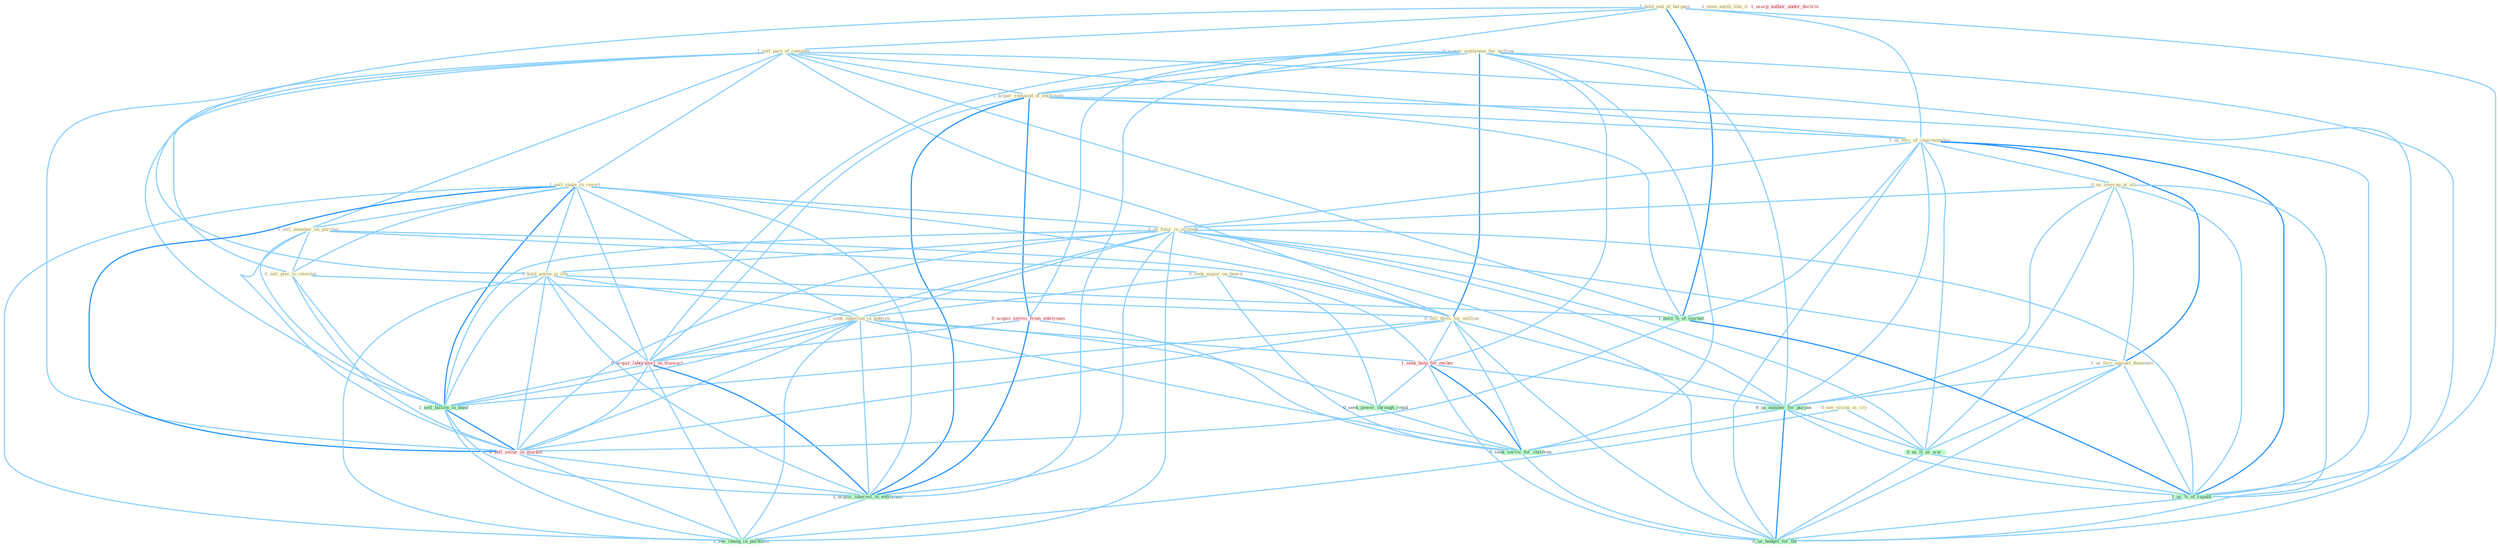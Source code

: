 Graph G{ 
    node
    [shape=polygon,style=filled,width=.5,height=.06,color="#BDFCC9",fixedsize=true,fontsize=4,
    fontcolor="#2f4f4f"];
    {node
    [color="#ffffe0", fontcolor="#8b7d6b"] "1_hold_end_of_bargain " "0_acquir_entitynam_for_million " "1_sell_part_of_compani " "1_sell_stake_in_resort " "1_acquir_remaind_of_entitynam " "0_sell_member_on_purchas " "0_sell_piec_to_investor " "0_sell_divis_for_million " "1_us_forc_of_chairmanship " "0_see_vision_as_cry " "0_us_leverag_at_all " "0_seek_major_on_board " "1_seen_anyth_like_it " "0_us_futur_in_strategi " "1_us_forc_against_demonstr " "1_hold_anyon_in_life " "1_seek_opportun_in_publish "}
{node [color="#fff0f5", fontcolor="#b22222"] "1_seek_help_for_owner " "0_acquir_servic_from_entitynam " "0_acquir_laboratori_in_transact " "1_usurp_author_under_doctrin " "0_sell_secur_in_market "}
edge [color="#B0E2FF"];

	"1_hold_end_of_bargain " -- "1_sell_part_of_compani " [w="1", color="#87cefa" ];
	"1_hold_end_of_bargain " -- "1_acquir_remaind_of_entitynam " [w="1", color="#87cefa" ];
	"1_hold_end_of_bargain " -- "1_us_forc_of_chairmanship " [w="1", color="#87cefa" ];
	"1_hold_end_of_bargain " -- "1_hold_anyon_in_life " [w="1", color="#87cefa" ];
	"1_hold_end_of_bargain " -- "1_hold_%_of_market " [w="2", color="#1e90ff" , len=0.8];
	"1_hold_end_of_bargain " -- "1_us_%_of_capabl " [w="1", color="#87cefa" ];
	"0_acquir_entitynam_for_million " -- "1_acquir_remaind_of_entitynam " [w="1", color="#87cefa" ];
	"0_acquir_entitynam_for_million " -- "0_sell_divis_for_million " [w="2", color="#1e90ff" , len=0.8];
	"0_acquir_entitynam_for_million " -- "1_seek_help_for_owner " [w="1", color="#87cefa" ];
	"0_acquir_entitynam_for_million " -- "0_acquir_servic_from_entitynam " [w="1", color="#87cefa" ];
	"0_acquir_entitynam_for_million " -- "0_us_number_for_purpos " [w="1", color="#87cefa" ];
	"0_acquir_entitynam_for_million " -- "0_acquir_laboratori_in_transact " [w="1", color="#87cefa" ];
	"0_acquir_entitynam_for_million " -- "1_acquir_interest_in_entitynam " [w="1", color="#87cefa" ];
	"0_acquir_entitynam_for_million " -- "0_seek_servic_for_children " [w="1", color="#87cefa" ];
	"0_acquir_entitynam_for_million " -- "0_us_budget_for_thi " [w="1", color="#87cefa" ];
	"1_sell_part_of_compani " -- "1_sell_stake_in_resort " [w="1", color="#87cefa" ];
	"1_sell_part_of_compani " -- "1_acquir_remaind_of_entitynam " [w="1", color="#87cefa" ];
	"1_sell_part_of_compani " -- "0_sell_member_on_purchas " [w="1", color="#87cefa" ];
	"1_sell_part_of_compani " -- "0_sell_piec_to_investor " [w="1", color="#87cefa" ];
	"1_sell_part_of_compani " -- "0_sell_divis_for_million " [w="1", color="#87cefa" ];
	"1_sell_part_of_compani " -- "1_us_forc_of_chairmanship " [w="1", color="#87cefa" ];
	"1_sell_part_of_compani " -- "1_hold_%_of_market " [w="1", color="#87cefa" ];
	"1_sell_part_of_compani " -- "1_sell_billion_in_bond " [w="1", color="#87cefa" ];
	"1_sell_part_of_compani " -- "1_us_%_of_capabl " [w="1", color="#87cefa" ];
	"1_sell_part_of_compani " -- "0_sell_secur_in_market " [w="1", color="#87cefa" ];
	"1_sell_stake_in_resort " -- "0_sell_member_on_purchas " [w="1", color="#87cefa" ];
	"1_sell_stake_in_resort " -- "0_sell_piec_to_investor " [w="1", color="#87cefa" ];
	"1_sell_stake_in_resort " -- "0_sell_divis_for_million " [w="1", color="#87cefa" ];
	"1_sell_stake_in_resort " -- "0_us_futur_in_strategi " [w="1", color="#87cefa" ];
	"1_sell_stake_in_resort " -- "1_hold_anyon_in_life " [w="1", color="#87cefa" ];
	"1_sell_stake_in_resort " -- "1_seek_opportun_in_publish " [w="1", color="#87cefa" ];
	"1_sell_stake_in_resort " -- "0_acquir_laboratori_in_transact " [w="1", color="#87cefa" ];
	"1_sell_stake_in_resort " -- "1_sell_billion_in_bond " [w="2", color="#1e90ff" , len=0.8];
	"1_sell_stake_in_resort " -- "0_sell_secur_in_market " [w="2", color="#1e90ff" , len=0.8];
	"1_sell_stake_in_resort " -- "1_acquir_interest_in_entitynam " [w="1", color="#87cefa" ];
	"1_sell_stake_in_resort " -- "1_see_chang_in_portfolio " [w="1", color="#87cefa" ];
	"1_acquir_remaind_of_entitynam " -- "1_us_forc_of_chairmanship " [w="1", color="#87cefa" ];
	"1_acquir_remaind_of_entitynam " -- "0_acquir_servic_from_entitynam " [w="2", color="#1e90ff" , len=0.8];
	"1_acquir_remaind_of_entitynam " -- "1_hold_%_of_market " [w="1", color="#87cefa" ];
	"1_acquir_remaind_of_entitynam " -- "0_acquir_laboratori_in_transact " [w="1", color="#87cefa" ];
	"1_acquir_remaind_of_entitynam " -- "1_us_%_of_capabl " [w="1", color="#87cefa" ];
	"1_acquir_remaind_of_entitynam " -- "1_acquir_interest_in_entitynam " [w="2", color="#1e90ff" , len=0.8];
	"0_sell_member_on_purchas " -- "0_sell_piec_to_investor " [w="1", color="#87cefa" ];
	"0_sell_member_on_purchas " -- "0_sell_divis_for_million " [w="1", color="#87cefa" ];
	"0_sell_member_on_purchas " -- "0_seek_major_on_board " [w="1", color="#87cefa" ];
	"0_sell_member_on_purchas " -- "1_sell_billion_in_bond " [w="1", color="#87cefa" ];
	"0_sell_member_on_purchas " -- "0_sell_secur_in_market " [w="1", color="#87cefa" ];
	"0_sell_piec_to_investor " -- "0_sell_divis_for_million " [w="1", color="#87cefa" ];
	"0_sell_piec_to_investor " -- "1_sell_billion_in_bond " [w="1", color="#87cefa" ];
	"0_sell_piec_to_investor " -- "0_sell_secur_in_market " [w="1", color="#87cefa" ];
	"0_sell_divis_for_million " -- "1_seek_help_for_owner " [w="1", color="#87cefa" ];
	"0_sell_divis_for_million " -- "0_us_number_for_purpos " [w="1", color="#87cefa" ];
	"0_sell_divis_for_million " -- "1_sell_billion_in_bond " [w="1", color="#87cefa" ];
	"0_sell_divis_for_million " -- "0_sell_secur_in_market " [w="1", color="#87cefa" ];
	"0_sell_divis_for_million " -- "0_seek_servic_for_children " [w="1", color="#87cefa" ];
	"0_sell_divis_for_million " -- "0_us_budget_for_thi " [w="1", color="#87cefa" ];
	"1_us_forc_of_chairmanship " -- "0_us_leverag_at_all " [w="1", color="#87cefa" ];
	"1_us_forc_of_chairmanship " -- "0_us_futur_in_strategi " [w="1", color="#87cefa" ];
	"1_us_forc_of_chairmanship " -- "1_us_forc_against_demonstr " [w="2", color="#1e90ff" , len=0.8];
	"1_us_forc_of_chairmanship " -- "1_hold_%_of_market " [w="1", color="#87cefa" ];
	"1_us_forc_of_chairmanship " -- "0_us_number_for_purpos " [w="1", color="#87cefa" ];
	"1_us_forc_of_chairmanship " -- "0_us_it_as_wai " [w="1", color="#87cefa" ];
	"1_us_forc_of_chairmanship " -- "1_us_%_of_capabl " [w="2", color="#1e90ff" , len=0.8];
	"1_us_forc_of_chairmanship " -- "0_us_budget_for_thi " [w="1", color="#87cefa" ];
	"0_see_vision_as_cry " -- "0_us_it_as_wai " [w="1", color="#87cefa" ];
	"0_see_vision_as_cry " -- "1_see_chang_in_portfolio " [w="1", color="#87cefa" ];
	"0_us_leverag_at_all " -- "0_us_futur_in_strategi " [w="1", color="#87cefa" ];
	"0_us_leverag_at_all " -- "1_us_forc_against_demonstr " [w="1", color="#87cefa" ];
	"0_us_leverag_at_all " -- "0_us_number_for_purpos " [w="1", color="#87cefa" ];
	"0_us_leverag_at_all " -- "0_us_it_as_wai " [w="1", color="#87cefa" ];
	"0_us_leverag_at_all " -- "1_us_%_of_capabl " [w="1", color="#87cefa" ];
	"0_us_leverag_at_all " -- "0_us_budget_for_thi " [w="1", color="#87cefa" ];
	"0_seek_major_on_board " -- "1_seek_opportun_in_publish " [w="1", color="#87cefa" ];
	"0_seek_major_on_board " -- "1_seek_help_for_owner " [w="1", color="#87cefa" ];
	"0_seek_major_on_board " -- "0_seek_power_through_regul " [w="1", color="#87cefa" ];
	"0_seek_major_on_board " -- "0_seek_servic_for_children " [w="1", color="#87cefa" ];
	"0_us_futur_in_strategi " -- "1_us_forc_against_demonstr " [w="1", color="#87cefa" ];
	"0_us_futur_in_strategi " -- "1_hold_anyon_in_life " [w="1", color="#87cefa" ];
	"0_us_futur_in_strategi " -- "1_seek_opportun_in_publish " [w="1", color="#87cefa" ];
	"0_us_futur_in_strategi " -- "0_us_number_for_purpos " [w="1", color="#87cefa" ];
	"0_us_futur_in_strategi " -- "0_acquir_laboratori_in_transact " [w="1", color="#87cefa" ];
	"0_us_futur_in_strategi " -- "1_sell_billion_in_bond " [w="1", color="#87cefa" ];
	"0_us_futur_in_strategi " -- "0_us_it_as_wai " [w="1", color="#87cefa" ];
	"0_us_futur_in_strategi " -- "1_us_%_of_capabl " [w="1", color="#87cefa" ];
	"0_us_futur_in_strategi " -- "0_sell_secur_in_market " [w="1", color="#87cefa" ];
	"0_us_futur_in_strategi " -- "1_acquir_interest_in_entitynam " [w="1", color="#87cefa" ];
	"0_us_futur_in_strategi " -- "1_see_chang_in_portfolio " [w="1", color="#87cefa" ];
	"0_us_futur_in_strategi " -- "0_us_budget_for_thi " [w="1", color="#87cefa" ];
	"1_us_forc_against_demonstr " -- "0_us_number_for_purpos " [w="1", color="#87cefa" ];
	"1_us_forc_against_demonstr " -- "0_us_it_as_wai " [w="1", color="#87cefa" ];
	"1_us_forc_against_demonstr " -- "1_us_%_of_capabl " [w="1", color="#87cefa" ];
	"1_us_forc_against_demonstr " -- "0_us_budget_for_thi " [w="1", color="#87cefa" ];
	"1_hold_anyon_in_life " -- "1_seek_opportun_in_publish " [w="1", color="#87cefa" ];
	"1_hold_anyon_in_life " -- "1_hold_%_of_market " [w="1", color="#87cefa" ];
	"1_hold_anyon_in_life " -- "0_acquir_laboratori_in_transact " [w="1", color="#87cefa" ];
	"1_hold_anyon_in_life " -- "1_sell_billion_in_bond " [w="1", color="#87cefa" ];
	"1_hold_anyon_in_life " -- "0_sell_secur_in_market " [w="1", color="#87cefa" ];
	"1_hold_anyon_in_life " -- "1_acquir_interest_in_entitynam " [w="1", color="#87cefa" ];
	"1_hold_anyon_in_life " -- "1_see_chang_in_portfolio " [w="1", color="#87cefa" ];
	"1_seek_opportun_in_publish " -- "1_seek_help_for_owner " [w="1", color="#87cefa" ];
	"1_seek_opportun_in_publish " -- "0_seek_power_through_regul " [w="1", color="#87cefa" ];
	"1_seek_opportun_in_publish " -- "0_acquir_laboratori_in_transact " [w="1", color="#87cefa" ];
	"1_seek_opportun_in_publish " -- "1_sell_billion_in_bond " [w="1", color="#87cefa" ];
	"1_seek_opportun_in_publish " -- "0_sell_secur_in_market " [w="1", color="#87cefa" ];
	"1_seek_opportun_in_publish " -- "1_acquir_interest_in_entitynam " [w="1", color="#87cefa" ];
	"1_seek_opportun_in_publish " -- "0_seek_servic_for_children " [w="1", color="#87cefa" ];
	"1_seek_opportun_in_publish " -- "1_see_chang_in_portfolio " [w="1", color="#87cefa" ];
	"1_seek_help_for_owner " -- "0_seek_power_through_regul " [w="1", color="#87cefa" ];
	"1_seek_help_for_owner " -- "0_us_number_for_purpos " [w="1", color="#87cefa" ];
	"1_seek_help_for_owner " -- "0_seek_servic_for_children " [w="2", color="#1e90ff" , len=0.8];
	"1_seek_help_for_owner " -- "0_us_budget_for_thi " [w="1", color="#87cefa" ];
	"0_acquir_servic_from_entitynam " -- "0_acquir_laboratori_in_transact " [w="1", color="#87cefa" ];
	"0_acquir_servic_from_entitynam " -- "1_acquir_interest_in_entitynam " [w="2", color="#1e90ff" , len=0.8];
	"0_acquir_servic_from_entitynam " -- "0_seek_servic_for_children " [w="1", color="#87cefa" ];
	"1_hold_%_of_market " -- "1_us_%_of_capabl " [w="2", color="#1e90ff" , len=0.8];
	"1_hold_%_of_market " -- "0_sell_secur_in_market " [w="1", color="#87cefa" ];
	"0_seek_power_through_regul " -- "0_seek_servic_for_children " [w="1", color="#87cefa" ];
	"0_us_number_for_purpos " -- "0_us_it_as_wai " [w="1", color="#87cefa" ];
	"0_us_number_for_purpos " -- "1_us_%_of_capabl " [w="1", color="#87cefa" ];
	"0_us_number_for_purpos " -- "0_seek_servic_for_children " [w="1", color="#87cefa" ];
	"0_us_number_for_purpos " -- "0_us_budget_for_thi " [w="2", color="#1e90ff" , len=0.8];
	"0_acquir_laboratori_in_transact " -- "1_sell_billion_in_bond " [w="1", color="#87cefa" ];
	"0_acquir_laboratori_in_transact " -- "0_sell_secur_in_market " [w="1", color="#87cefa" ];
	"0_acquir_laboratori_in_transact " -- "1_acquir_interest_in_entitynam " [w="2", color="#1e90ff" , len=0.8];
	"0_acquir_laboratori_in_transact " -- "1_see_chang_in_portfolio " [w="1", color="#87cefa" ];
	"1_sell_billion_in_bond " -- "0_sell_secur_in_market " [w="2", color="#1e90ff" , len=0.8];
	"1_sell_billion_in_bond " -- "1_acquir_interest_in_entitynam " [w="1", color="#87cefa" ];
	"1_sell_billion_in_bond " -- "1_see_chang_in_portfolio " [w="1", color="#87cefa" ];
	"0_us_it_as_wai " -- "1_us_%_of_capabl " [w="1", color="#87cefa" ];
	"0_us_it_as_wai " -- "0_us_budget_for_thi " [w="1", color="#87cefa" ];
	"1_us_%_of_capabl " -- "0_us_budget_for_thi " [w="1", color="#87cefa" ];
	"0_sell_secur_in_market " -- "1_acquir_interest_in_entitynam " [w="1", color="#87cefa" ];
	"0_sell_secur_in_market " -- "1_see_chang_in_portfolio " [w="1", color="#87cefa" ];
	"1_acquir_interest_in_entitynam " -- "1_see_chang_in_portfolio " [w="1", color="#87cefa" ];
	"0_seek_servic_for_children " -- "0_us_budget_for_thi " [w="1", color="#87cefa" ];
}